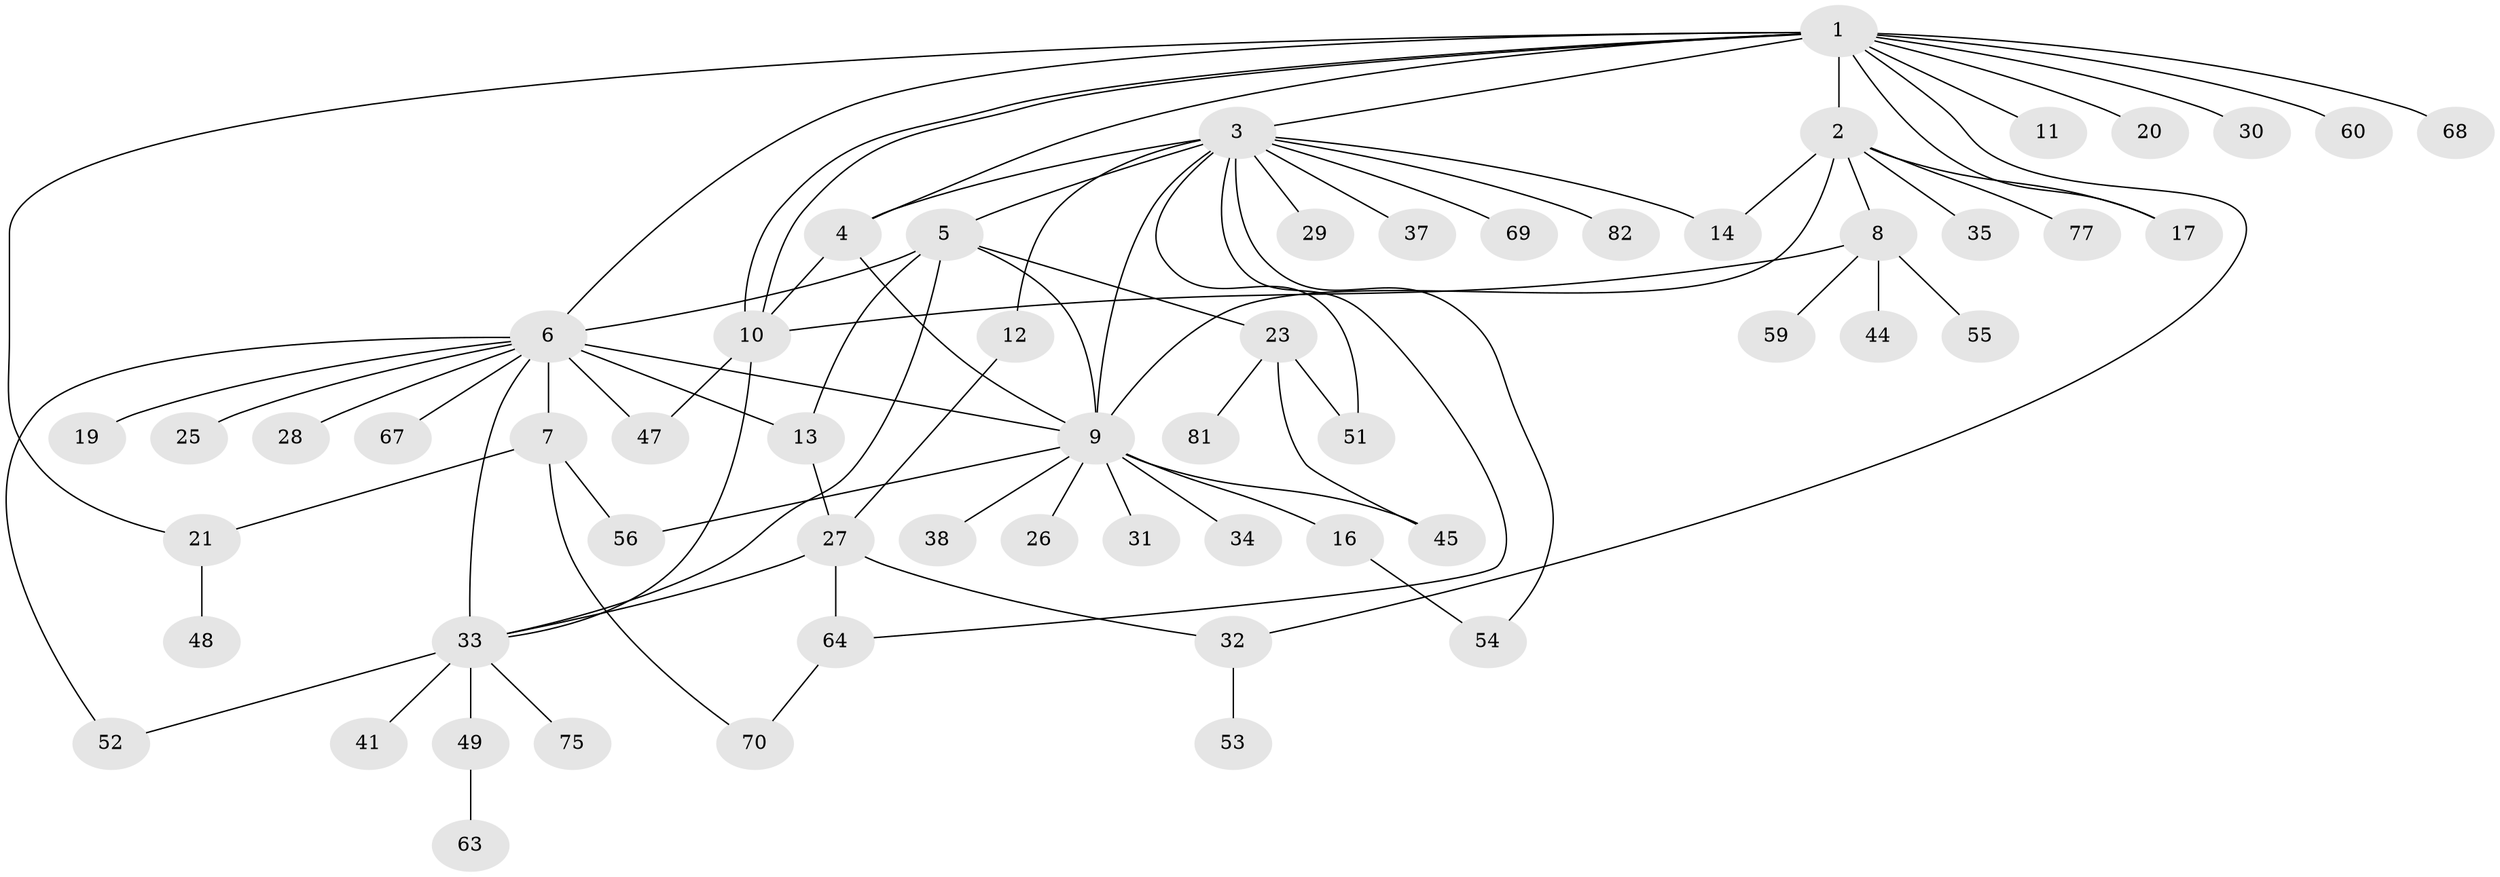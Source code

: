 // original degree distribution, {16: 0.012195121951219513, 8: 0.012195121951219513, 13: 0.012195121951219513, 4: 0.07317073170731707, 6: 0.012195121951219513, 12: 0.012195121951219513, 3: 0.0975609756097561, 11: 0.012195121951219513, 7: 0.036585365853658534, 1: 0.4634146341463415, 5: 0.036585365853658534, 2: 0.21951219512195122}
// Generated by graph-tools (version 1.1) at 2025/41/03/06/25 10:41:51]
// undirected, 57 vertices, 82 edges
graph export_dot {
graph [start="1"]
  node [color=gray90,style=filled];
  1 [super="+36"];
  2 [super="+57"];
  3 [super="+73"];
  4;
  5 [super="+79"];
  6 [super="+15"];
  7 [super="+50"];
  8 [super="+39"];
  9 [super="+40"];
  10 [super="+78"];
  11;
  12 [super="+18"];
  13 [super="+24"];
  14 [super="+65"];
  16;
  17 [super="+71"];
  19;
  20 [super="+80"];
  21 [super="+22"];
  23 [super="+76"];
  25;
  26;
  27 [super="+43"];
  28;
  29;
  30;
  31 [super="+46"];
  32 [super="+74"];
  33 [super="+72"];
  34;
  35 [super="+42"];
  37;
  38;
  41;
  44;
  45;
  47;
  48;
  49 [super="+62"];
  51;
  52;
  53;
  54 [super="+61"];
  55;
  56 [super="+58"];
  59;
  60;
  63;
  64 [super="+66"];
  67;
  68;
  69;
  70;
  75;
  77;
  81;
  82;
  1 -- 2;
  1 -- 3;
  1 -- 4;
  1 -- 6 [weight=2];
  1 -- 10;
  1 -- 10;
  1 -- 11;
  1 -- 20;
  1 -- 21;
  1 -- 30;
  1 -- 32;
  1 -- 60;
  1 -- 68;
  1 -- 17;
  2 -- 8;
  2 -- 14;
  2 -- 17;
  2 -- 35;
  2 -- 77;
  2 -- 9;
  3 -- 4;
  3 -- 5;
  3 -- 9;
  3 -- 12;
  3 -- 14;
  3 -- 29;
  3 -- 37;
  3 -- 51;
  3 -- 54;
  3 -- 69;
  3 -- 82;
  3 -- 64;
  4 -- 10;
  4 -- 9;
  5 -- 9;
  5 -- 13;
  5 -- 23;
  5 -- 33;
  5 -- 6;
  6 -- 7 [weight=2];
  6 -- 9;
  6 -- 13 [weight=2];
  6 -- 19;
  6 -- 25;
  6 -- 28;
  6 -- 52;
  6 -- 67;
  6 -- 47;
  6 -- 33;
  7 -- 21;
  7 -- 70;
  7 -- 56;
  8 -- 10 [weight=2];
  8 -- 55;
  8 -- 59;
  8 -- 44;
  9 -- 16;
  9 -- 26;
  9 -- 31;
  9 -- 34;
  9 -- 38;
  9 -- 45;
  9 -- 56;
  10 -- 33;
  10 -- 47;
  12 -- 27;
  13 -- 27;
  16 -- 54;
  21 -- 48;
  23 -- 81;
  23 -- 51;
  23 -- 45;
  27 -- 32;
  27 -- 33;
  27 -- 64;
  32 -- 53;
  33 -- 41;
  33 -- 49;
  33 -- 75;
  33 -- 52;
  49 -- 63;
  64 -- 70;
}
